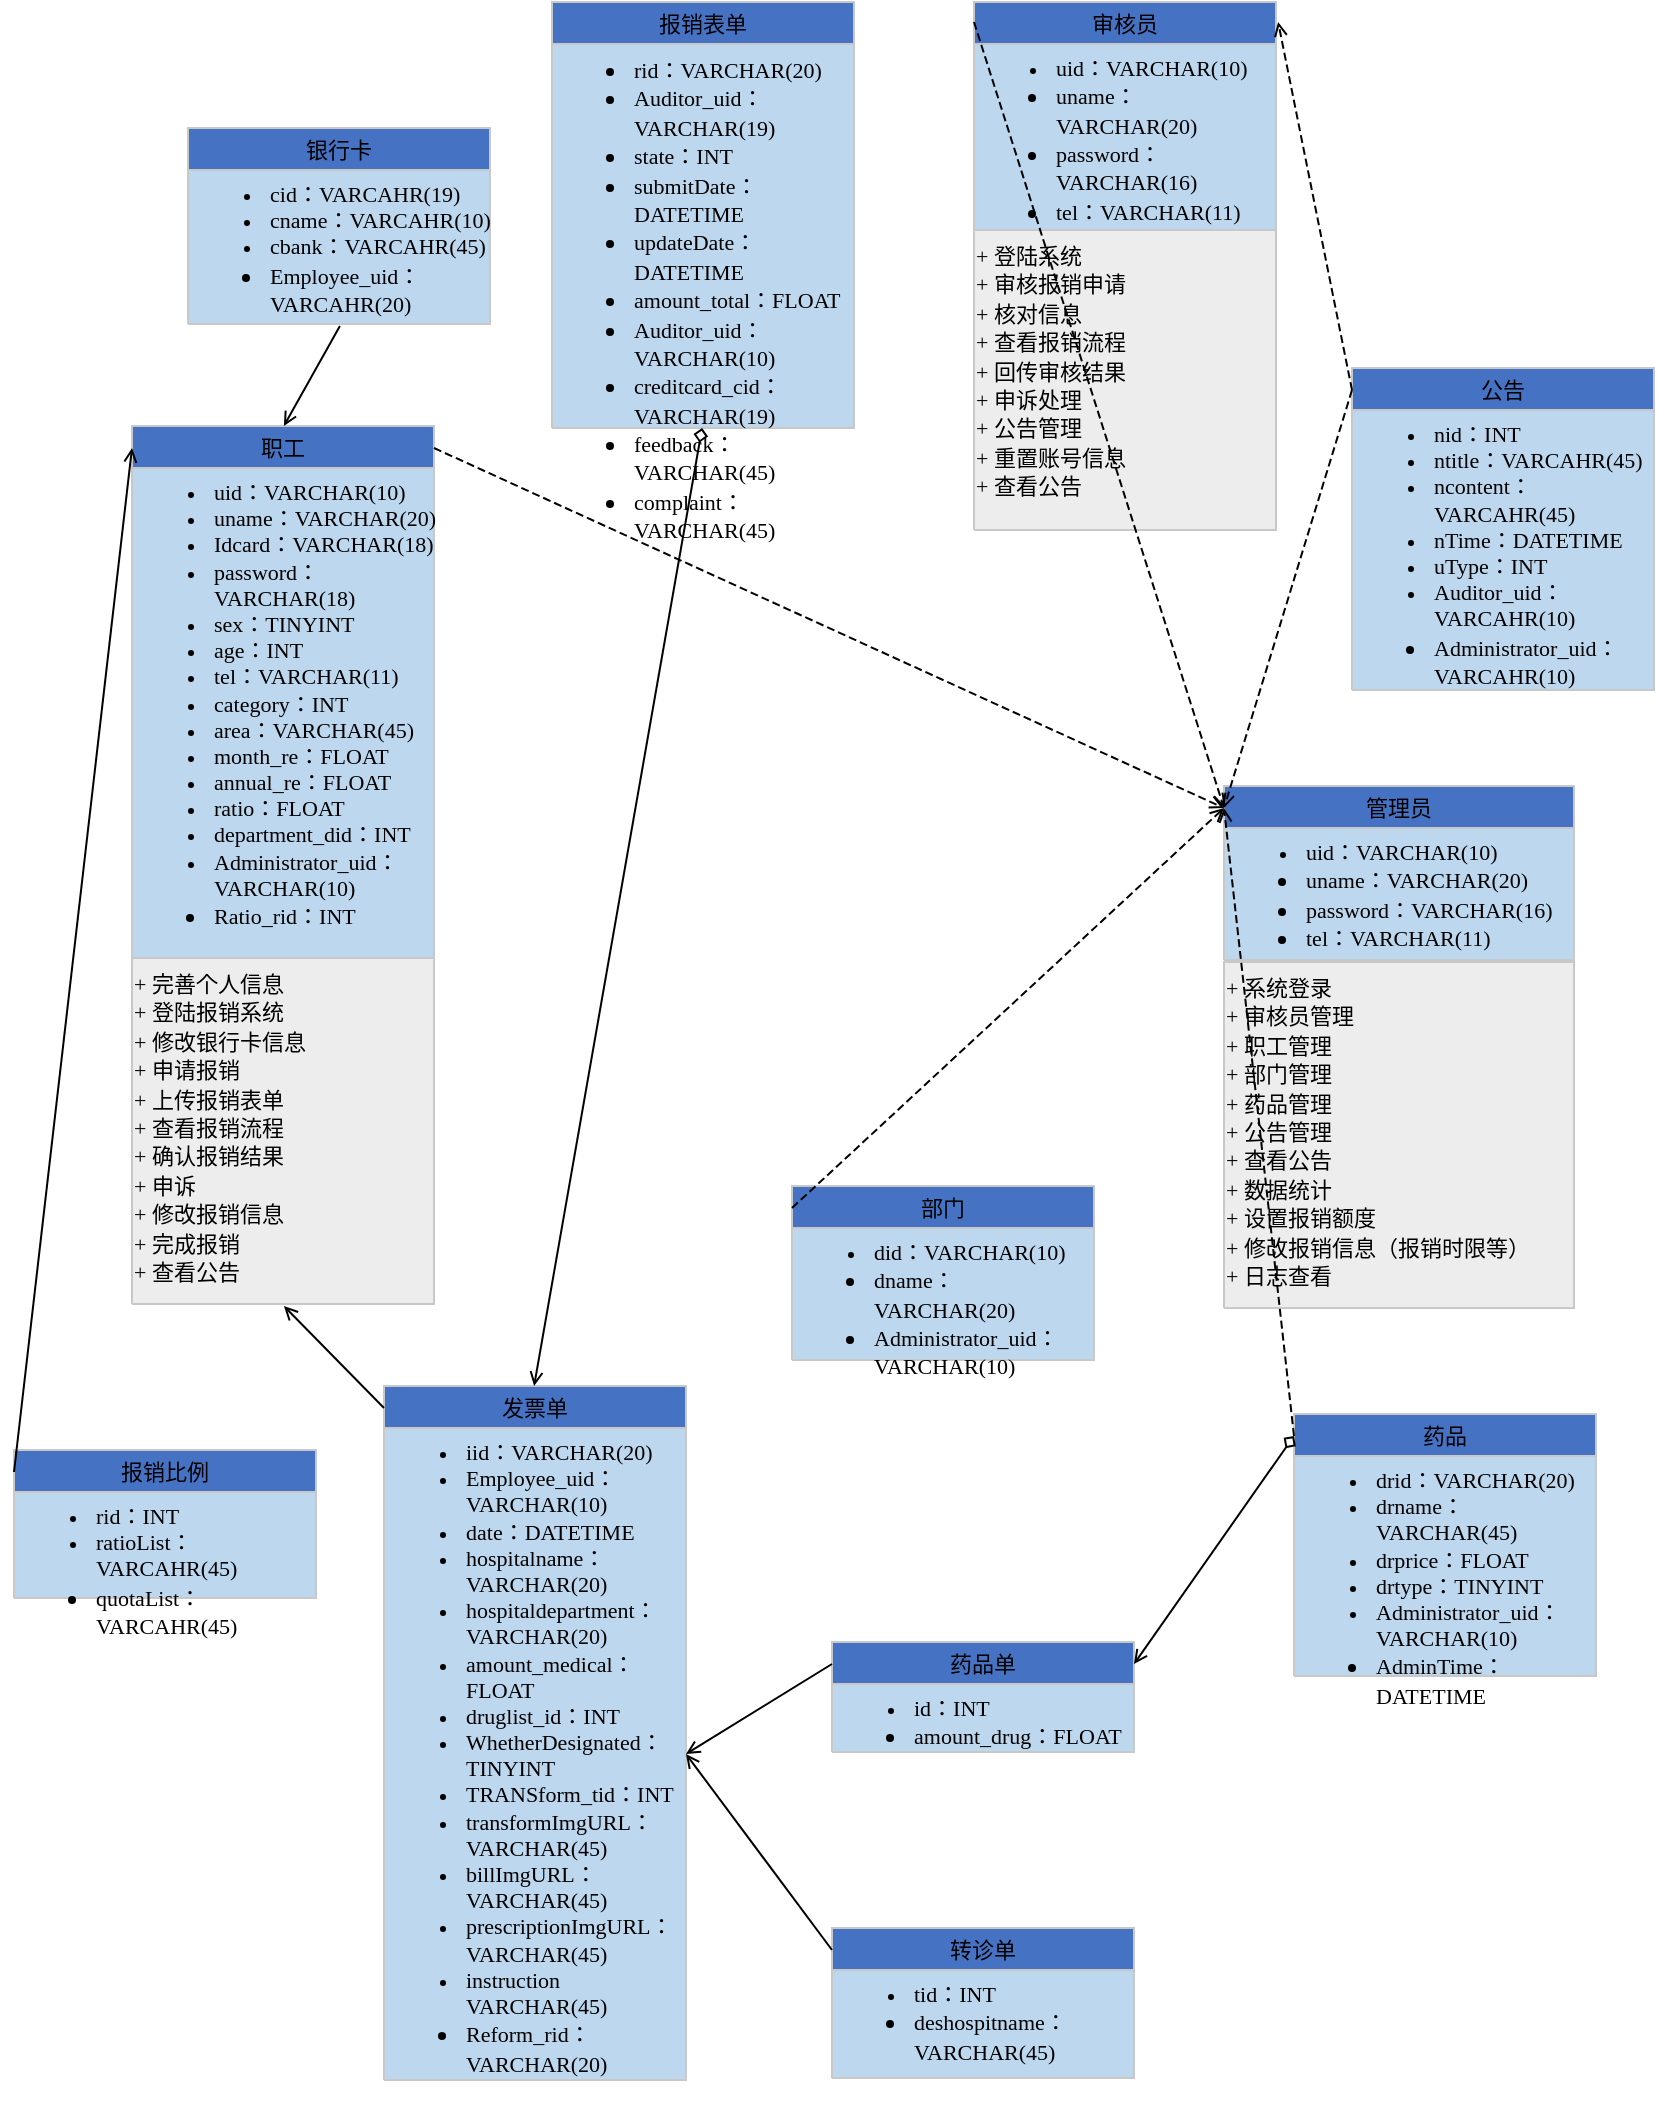 <mxfile version="13.9.9" type="device"><diagram name="页-1" id="页-1"><mxGraphModel dx="1024" dy="592" grid="1" gridSize="10" guides="1" tooltips="1" connect="1" arrows="1" fold="1" page="1" pageScale="1" pageWidth="1169" pageHeight="827" math="0" shadow="0"><root><mxCell id="0"/><mxCell id="1" value="连接线" parent="0"/><mxCell id="2" style="vsdxID=53;fillColor=none;gradientColor=none;strokeColor=none;labelBackgroundColor=none;rounded=0;html=1;whiteSpace=wrap;" parent="1" vertex="1"><mxGeometry x="739" y="774" width="151" height="132" as="geometry"/></mxCell><mxCell id="3" value="&lt;font style=&quot;font-size: 11px; font-family: SimSun; direction: ltr; letter-spacing: 0px; line-height: 120%; opacity: 1;&quot;&gt;药品&lt;br&gt;&lt;/font&gt;" style="verticalAlign=middle;align=center;vsdxID=51;fillColor=#4672c4;gradientColor=none;shape=stencil(nZBLDoAgDERP0z3SIyjew0SURgSD+Lu9kMZoXLhwN9O+tukAlrNpJg1SzDH4QW/URgNYgZTkjA4UkwJUgGXng+6DX1zLfmoymdXo17xh5zmRJ6Q42BWCfc2oJfdAr+Yv+AP9Cb7OJ3H/2JG1HNGz/84klThPVCc=);strokeColor=#c8c8c8;spacingTop=-1;spacingBottom=-1;spacingLeft=-1;spacingRight=-1;labelBackgroundColor=none;rounded=0;html=1;whiteSpace=wrap;" parent="2" vertex="1"><mxGeometry width="151" height="21" as="geometry"/></mxCell><mxCell id="4" value="&lt;p style=&quot;align:left;margin-left:25;margin-right:0;margin-top:0px;margin-bottom:0px;text-indent:-25.4;valign:top;direction:ltr;&quot;&gt;&lt;/p&gt;&lt;ul style=&quot;margin: 0;list-style-type: disc&quot;&gt;&lt;font style=&quot;font-size: 11px; font-family: SimSun; direction: ltr; letter-spacing: 0px; line-height: 120%; opacity: 1;&quot;&gt;&lt;li&gt;drid：VARCHAR(20)&lt;/li&gt;&lt;li&gt;drname：VARCHAR(45)&lt;/li&gt;&lt;li&gt;drprice：FLOAT&lt;/li&gt;&lt;li&gt;drtype：TINYINT&lt;/li&gt;&lt;li&gt;Administrator_uid：VARCHAR(10)&lt;/li&gt;&lt;/font&gt;&lt;li&gt;&lt;font style=&quot;font-size: 11px; font-family: SimSun; direction: ltr; letter-spacing: 0px; line-height: 120%; opacity: 1;&quot;&gt;AdminTime：DATETIME&lt;/font&gt;&lt;/li&gt;&lt;/ul&gt;&lt;p&gt;&lt;/p&gt;" style="verticalAlign=top;align=left;vsdxID=52;fillColor=#bdd7ee;gradientColor=none;shape=stencil(nZBLDoAgDERP0z3SIyjew0SURgSD+Lu9kMZoXLhwN9O+tukAlrNpJg1SzDH4QW/URgNYgZTkjA4UkwJUgGXng+6DX1zLfmoymdXo17xh5zmRJ6Q42BWCfc2oJfdAr+Yv+AP9Cb7OJ3H/2JG1HNGz/84klThPVCc=);strokeColor=#c8c8c8;spacingTop=-1;spacingBottom=-1;spacingLeft=-1;spacingRight=-1;labelBackgroundColor=none;rounded=0;html=1;whiteSpace=wrap;" parent="2" vertex="1"><mxGeometry y="21" width="151" height="110" as="geometry"/></mxCell><mxCell id="5" style="vsdxID=58;fillColor=none;gradientColor=none;strokeColor=none;labelBackgroundColor=none;rounded=0;html=1;whiteSpace=wrap;" parent="1" vertex="1"><mxGeometry x="508" y="1031" width="151" height="76" as="geometry"/></mxCell><mxCell id="6" value="&lt;font style=&quot;font-size: 11px; font-family: SimSun; direction: ltr; letter-spacing: 0px; line-height: 120%; opacity: 1;&quot;&gt;转诊单&lt;br&gt;&lt;/font&gt;" style="verticalAlign=middle;align=center;vsdxID=56;fillColor=#4672c4;gradientColor=none;shape=stencil(nZBLDoAgDERP0z3SIyjew0SURgSD+Lu9kMZoXLhwN9O+tukAlrNpJg1SzDH4QW/URgNYgZTkjA4UkwJUgGXng+6DX1zLfmoymdXo17xh5zmRJ6Q42BWCfc2oJfdAr+Yv+AP9Cb7OJ3H/2JG1HNGz/84klThPVCc=);strokeColor=#c8c8c8;spacingTop=-1;spacingBottom=-1;spacingLeft=-1;spacingRight=-1;labelBackgroundColor=none;rounded=0;html=1;whiteSpace=wrap;" parent="5" vertex="1"><mxGeometry width="151" height="21" as="geometry"/></mxCell><mxCell id="7" value="&lt;p style=&quot;align:left;margin-left:25;margin-right:0;margin-top:0px;margin-bottom:0px;text-indent:-25.4;valign:top;direction:ltr;&quot;&gt;&lt;/p&gt;&lt;ul style=&quot;margin: 0;list-style-type: disc&quot;&gt;&lt;font style=&quot;font-size: 11px; font-family: SimSun; direction: ltr; letter-spacing: 0px; line-height: 120%; opacity: 1;&quot;&gt;&lt;li&gt;tid：INT&lt;/li&gt;&lt;/font&gt;&lt;li&gt;&lt;font style=&quot;font-size: 11px; font-family: SimSun; direction: ltr; letter-spacing: 0px; line-height: 120%; opacity: 1;&quot;&gt;deshospitname：VARCHAR(45)&lt;/font&gt;&lt;/li&gt;&lt;/ul&gt;&lt;p&gt;&lt;/p&gt;" style="verticalAlign=top;align=left;vsdxID=57;fillColor=#bdd7ee;gradientColor=none;shape=stencil(nZBLDoAgDERP0z3SIyjew0SURgSD+Lu9kMZoXLhwN9O+tukAlrNpJg1SzDH4QW/URgNYgZTkjA4UkwJUgGXng+6DX1zLfmoymdXo17xh5zmRJ6Q42BWCfc2oJfdAr+Yv+AP9Cb7OJ3H/2JG1HNGz/84klThPVCc=);strokeColor=#c8c8c8;spacingTop=-1;spacingBottom=-1;spacingLeft=-1;spacingRight=-1;labelBackgroundColor=none;rounded=0;html=1;whiteSpace=wrap;" parent="5" vertex="1"><mxGeometry y="21" width="151" height="54" as="geometry"/></mxCell><mxCell id="8" style="vsdxID=59;fillColor=none;gradientColor=none;strokeColor=none;labelBackgroundColor=none;rounded=0;html=1;whiteSpace=wrap;" parent="1" vertex="1"><mxGeometry x="508" y="888" width="151" height="56" as="geometry"/></mxCell><mxCell id="9" value="&lt;font style=&quot;font-size: 11px; font-family: SimSun; direction: ltr; letter-spacing: 0px; line-height: 120%; opacity: 1;&quot;&gt;药品单&lt;br&gt;&lt;/font&gt;" style="verticalAlign=middle;align=center;vsdxID=48;fillColor=#4672c4;gradientColor=none;shape=stencil(nZBLDoAgDERP0z3SIyjew0SURgSD+Lu9kMZoXLhwN9O+tukAlrNpJg1SzDH4QW/URgNYgZTkjA4UkwJUgGXng+6DX1zLfmoymdXo17xh5zmRJ6Q42BWCfc2oJfdAr+Yv+AP9Cb7OJ3H/2JG1HNGz/84klThPVCc=);strokeColor=#c8c8c8;spacingTop=-1;spacingBottom=-1;spacingLeft=-1;spacingRight=-1;labelBackgroundColor=none;rounded=0;html=1;whiteSpace=wrap;" parent="8" vertex="1"><mxGeometry width="151" height="21" as="geometry"/></mxCell><mxCell id="10" value="&lt;p style=&quot;align:left;margin-left:25;margin-right:0;margin-top:0px;margin-bottom:0px;text-indent:-25.4;valign:top;direction:ltr;&quot;&gt;&lt;/p&gt;&lt;ul style=&quot;margin: 0;list-style-type: disc&quot;&gt;&lt;font style=&quot;font-size: 11px; font-family: SimSun; direction: ltr; letter-spacing: 0px; line-height: 120%; opacity: 1;&quot;&gt;&lt;li&gt;id：INT&lt;/li&gt;&lt;/font&gt;&lt;li&gt;&lt;font style=&quot;font-size: 11px; font-family: SimSun; direction: ltr; letter-spacing: 0px; line-height: 120%; opacity: 1;&quot;&gt;amount_drug：FLOAT&lt;/font&gt;&lt;/li&gt;&lt;/ul&gt;&lt;p&gt;&lt;/p&gt;" style="verticalAlign=top;align=left;vsdxID=49;fillColor=#bdd7ee;gradientColor=none;shape=stencil(nZBLDoAgDERP0z3SIyjew0SURgSD+Lu9kMZoXLhwN9O+tukAlrNpJg1SzDH4QW/URgNYgZTkjA4UkwJUgGXng+6DX1zLfmoymdXo17xh5zmRJ6Q42BWCfc2oJfdAr+Yv+AP9Cb7OJ3H/2JG1HNGz/84klThPVCc=);strokeColor=#c8c8c8;spacingTop=-1;spacingBottom=-1;spacingLeft=-1;spacingRight=-1;labelBackgroundColor=none;rounded=0;html=1;whiteSpace=wrap;" parent="8" vertex="1"><mxGeometry y="21" width="151" height="34" as="geometry"/></mxCell><mxCell id="11" style="vsdxID=71;fillColor=none;gradientColor=none;strokeColor=none;labelBackgroundColor=none;rounded=0;html=1;whiteSpace=wrap;" parent="1" vertex="1"><mxGeometry x="768" y="251" width="151" height="162" as="geometry"/></mxCell><mxCell id="12" value="&lt;font style=&quot;font-size: 11px; font-family: SimSun; direction: ltr; letter-spacing: 0px; line-height: 120%; opacity: 1;&quot;&gt;公告&lt;br&gt;&lt;/font&gt;" style="verticalAlign=middle;align=center;vsdxID=69;fillColor=#4672c4;gradientColor=none;shape=stencil(nZBLDoAgDERP0z3SIyjew0SURgSD+Lu9kMZoXLhwN9O+tukAlrNpJg1SzDH4QW/URgNYgZTkjA4UkwJUgGXng+6DX1zLfmoymdXo17xh5zmRJ6Q42BWCfc2oJfdAr+Yv+AP9Cb7OJ3H/2JG1HNGz/84klThPVCc=);strokeColor=#c8c8c8;spacingTop=-1;spacingBottom=-1;spacingLeft=-1;spacingRight=-1;labelBackgroundColor=none;rounded=0;html=1;whiteSpace=wrap;" parent="11" vertex="1"><mxGeometry width="151" height="21" as="geometry"/></mxCell><mxCell id="13" value="&lt;p style=&quot;align:left;margin-left:25;margin-right:0;margin-top:0px;margin-bottom:0px;text-indent:-25.4;valign:top;direction:ltr;&quot;&gt;&lt;/p&gt;&lt;ul style=&quot;margin: 0;list-style-type: disc&quot;&gt;&lt;font style=&quot;font-size: 11px; font-family: SimSun; direction: ltr; letter-spacing: 0px; line-height: 120%; opacity: 1;&quot;&gt;&lt;li&gt;nid：INT&lt;/li&gt;&lt;li&gt;ntitle：VARCAHR(45)&lt;/li&gt;&lt;li&gt;ncontent：VARCAHR(45)&lt;/li&gt;&lt;li&gt;nTime：DATETIME&lt;/li&gt;&lt;li&gt;uType：INT&lt;/li&gt;&lt;li&gt;Auditor_uid：VARCAHR(10)&lt;/li&gt;&lt;/font&gt;&lt;li&gt;&lt;font style=&quot;font-size: 11px; font-family: SimSun; direction: ltr; letter-spacing: 0px; line-height: 120%; opacity: 1;&quot;&gt;Administrator_uid：VARCAHR(10)&lt;/font&gt;&lt;/li&gt;&lt;/ul&gt;&lt;p&gt;&lt;/p&gt;" style="verticalAlign=top;align=left;vsdxID=70;fillColor=#bdd7ee;gradientColor=none;shape=stencil(nZBLDoAgDERP0z3SIyjew0SURgSD+Lu9kMZoXLhwN9O+tukAlrNpJg1SzDH4QW/URgNYgZTkjA4UkwJUgGXng+6DX1zLfmoymdXo17xh5zmRJ6Q42BWCfc2oJfdAr+Yv+AP9Cb7OJ3H/2JG1HNGz/84klThPVCc=);strokeColor=#c8c8c8;spacingTop=-1;spacingBottom=-1;spacingLeft=-1;spacingRight=-1;labelBackgroundColor=none;rounded=0;html=1;whiteSpace=wrap;" parent="11" vertex="1"><mxGeometry y="21" width="151" height="140" as="geometry"/></mxCell><mxCell id="14" style="vsdxID=78;fillColor=none;gradientColor=none;strokeColor=none;labelBackgroundColor=none;rounded=0;html=1;whiteSpace=wrap;" parent="1" vertex="1"><mxGeometry x="186" y="131" width="151" height="98" as="geometry"/></mxCell><mxCell id="15" value="&lt;font style=&quot;font-size: 11px; font-family: SimSun; direction: ltr; letter-spacing: 0px; line-height: 120%; opacity: 1;&quot;&gt;银行卡&lt;br&gt;&lt;/font&gt;" style="verticalAlign=middle;align=center;vsdxID=76;fillColor=#4672c4;gradientColor=none;shape=stencil(nZBLDoAgDERP0z3SIyjew0SURgSD+Lu9kMZoXLhwN9O+tukAlrNpJg1SzDH4QW/URgNYgZTkjA4UkwJUgGXng+6DX1zLfmoymdXo17xh5zmRJ6Q42BWCfc2oJfdAr+Yv+AP9Cb7OJ3H/2JG1HNGz/84klThPVCc=);strokeColor=#c8c8c8;spacingTop=-1;spacingBottom=-1;spacingLeft=-1;spacingRight=-1;labelBackgroundColor=none;rounded=0;html=1;whiteSpace=wrap;" parent="14" vertex="1"><mxGeometry width="151" height="21" as="geometry"/></mxCell><mxCell id="16" value="&lt;p style=&quot;align:left;margin-left:25;margin-right:0;margin-top:0px;margin-bottom:0px;text-indent:-25.4;valign:top;direction:ltr;&quot;&gt;&lt;/p&gt;&lt;ul style=&quot;margin: 0;list-style-type: disc&quot;&gt;&lt;font style=&quot;font-size: 11px; font-family: SimSun; direction: ltr; letter-spacing: 0px; line-height: 120%; opacity: 1;&quot;&gt;&lt;li&gt;cid：VARCAHR(19)&lt;/li&gt;&lt;li&gt;cname：VARCAHR(10)&lt;/li&gt;&lt;li&gt;cbank：VARCAHR(45)&lt;/li&gt;&lt;/font&gt;&lt;li&gt;&lt;font style=&quot;font-size: 11px; font-family: SimSun; direction: ltr; letter-spacing: 0px; line-height: 120%; opacity: 1;&quot;&gt;Employee_uid：VARCAHR(20)&lt;/font&gt;&lt;/li&gt;&lt;/ul&gt;&lt;p&gt;&lt;/p&gt;" style="verticalAlign=top;align=left;vsdxID=77;fillColor=#bdd7ee;gradientColor=none;shape=stencil(nZBLDoAgDERP0z3SIyjew0SURgSD+Lu9kMZoXLhwN9O+tukAlrNpJg1SzDH4QW/URgNYgZTkjA4UkwJUgGXng+6DX1zLfmoymdXo17xh5zmRJ6Q42BWCfc2oJfdAr+Yv+AP9Cb7OJ3H/2JG1HNGz/84klThPVCc=);strokeColor=#c8c8c8;spacingTop=-1;spacingBottom=-1;spacingLeft=-1;spacingRight=-1;labelBackgroundColor=none;rounded=0;html=1;whiteSpace=wrap;" parent="14" vertex="1"><mxGeometry y="21" width="151" height="77" as="geometry"/></mxCell><mxCell id="17" style="vsdxID=82;fillColor=none;gradientColor=none;strokeColor=none;labelBackgroundColor=none;rounded=0;html=1;whiteSpace=wrap;" parent="1" vertex="1"><mxGeometry x="99" y="792" width="151" height="75" as="geometry"/></mxCell><mxCell id="18" value="&lt;font style=&quot;font-size: 11px; font-family: SimSun; direction: ltr; letter-spacing: 0px; line-height: 120%; opacity: 1;&quot;&gt;报销比例&lt;br&gt;&lt;/font&gt;" style="verticalAlign=middle;align=center;vsdxID=80;fillColor=#4672c4;gradientColor=none;shape=stencil(nZBLDoAgDERP0z3SIyjew0SURgSD+Lu9kMZoXLhwN9O+tukAlrNpJg1SzDH4QW/URgNYgZTkjA4UkwJUgGXng+6DX1zLfmoymdXo17xh5zmRJ6Q42BWCfc2oJfdAr+Yv+AP9Cb7OJ3H/2JG1HNGz/84klThPVCc=);strokeColor=#c8c8c8;spacingTop=-1;spacingBottom=-1;spacingLeft=-1;spacingRight=-1;labelBackgroundColor=none;rounded=0;html=1;whiteSpace=wrap;" parent="17" vertex="1"><mxGeometry width="151" height="21" as="geometry"/></mxCell><mxCell id="19" value="&lt;p style=&quot;align:left;margin-left:25;margin-right:0;margin-top:0px;margin-bottom:0px;text-indent:-25.4;valign:top;direction:ltr;&quot;&gt;&lt;/p&gt;&lt;ul style=&quot;margin: 0;list-style-type: disc&quot;&gt;&lt;font style=&quot;font-size: 11px; font-family: SimSun; direction: ltr; letter-spacing: 0px; line-height: 120%; opacity: 1;&quot;&gt;&lt;li&gt;rid：INT&lt;/li&gt;&lt;li&gt;ratioList：VARCAHR(45)&lt;/li&gt;&lt;/font&gt;&lt;li&gt;&lt;font style=&quot;font-size: 11px; font-family: SimSun; direction: ltr; letter-spacing: 0px; line-height: 120%; opacity: 1;&quot;&gt;quotaList：VARCAHR(45)&lt;/font&gt;&lt;/li&gt;&lt;/ul&gt;&lt;p&gt;&lt;/p&gt;" style="verticalAlign=top;align=left;vsdxID=81;fillColor=#bdd7ee;gradientColor=none;shape=stencil(nZBLDoAgDERP0z3SIyjew0SURgSD+Lu9kMZoXLhwN9O+tukAlrNpJg1SzDH4QW/URgNYgZTkjA4UkwJUgGXng+6DX1zLfmoymdXo17xh5zmRJ6Q42BWCfc2oJfdAr+Yv+AP9Cb7OJ3H/2JG1HNGz/84klThPVCc=);strokeColor=#c8c8c8;spacingTop=-1;spacingBottom=-1;spacingLeft=-1;spacingRight=-1;labelBackgroundColor=none;rounded=0;html=1;whiteSpace=wrap;" parent="17" vertex="1"><mxGeometry y="21" width="151" height="53" as="geometry"/></mxCell><mxCell id="20" style="vsdxID=99;fillColor=none;gradientColor=none;strokeColor=none;labelBackgroundColor=none;rounded=0;html=1;whiteSpace=wrap;" parent="1" vertex="1"><mxGeometry x="284" y="760" width="151" height="347" as="geometry"/></mxCell><mxCell id="21" value="&lt;font style=&quot;font-size: 11px; font-family: SimSun; direction: ltr; letter-spacing: 0px; line-height: 120%; opacity: 1;&quot;&gt;发票单&lt;br&gt;&lt;/font&gt;" style="verticalAlign=middle;align=center;vsdxID=41;fillColor=#4672c4;gradientColor=none;shape=stencil(nZBLDoAgDERP0z3SIyjew0SURgSD+Lu9kMZoXLhwN9O+tukAlrNpJg1SzDH4QW/URgNYgZTkjA4UkwJUgGXng+6DX1zLfmoymdXo17xh5zmRJ6Q42BWCfc2oJfdAr+Yv+AP9Cb7OJ3H/2JG1HNGz/84klThPVCc=);strokeColor=#c8c8c8;spacingTop=-1;spacingBottom=-1;spacingLeft=-1;spacingRight=-1;labelBackgroundColor=none;rounded=0;html=1;whiteSpace=wrap;" parent="20" vertex="1"><mxGeometry width="151" height="21" as="geometry"/></mxCell><mxCell id="22" value="&lt;p style=&quot;align:left;margin-left:25;margin-right:0;margin-top:0px;margin-bottom:0px;text-indent:-25.4;valign:top;direction:ltr;&quot;&gt;&lt;/p&gt;&lt;ul style=&quot;margin: 0;list-style-type: disc&quot;&gt;&lt;font style=&quot;font-size: 11px; font-family: SimSun; direction: ltr; letter-spacing: 0px; line-height: 120%; opacity: 1;&quot;&gt;&lt;li&gt;iid：VARCHAR(20)&lt;/li&gt;&lt;li&gt;Employee_uid：VARCHAR(10)&lt;/li&gt;&lt;li&gt;date：DATETIME&lt;/li&gt;&lt;li&gt;hospitalname：VARCHAR(20)&lt;/li&gt;&lt;li&gt;hospitaldepartment：VARCHAR(20)&lt;/li&gt;&lt;li&gt;amount_medical：FLOAT&lt;/li&gt;&lt;li&gt;druglist_id：INT&lt;/li&gt;&lt;li&gt;WhetherDesignated：TINYINT&lt;/li&gt;&lt;li&gt;TRANSform_tid：INT&lt;/li&gt;&lt;li&gt;transformImgURL：VARCHAR(45)&lt;/li&gt;&lt;li&gt;billImgURL：VARCHAR(45)&lt;/li&gt;&lt;li&gt;prescriptionImgURL：VARCHAR(45)&lt;/li&gt;&lt;li&gt;instruction VARCHAR(45)&lt;/li&gt;&lt;/font&gt;&lt;li&gt;&lt;font style=&quot;font-size: 11px; font-family: SimSun; direction: ltr; letter-spacing: 0px; line-height: 120%; opacity: 1;&quot;&gt;Reform_rid：VARCHAR(20)&lt;/font&gt;&lt;/li&gt;&lt;/ul&gt;&lt;p&gt;&lt;/p&gt;" style="verticalAlign=top;align=left;vsdxID=42;fillColor=#bdd7ee;gradientColor=none;shape=stencil(nZBLDoAgDERP0z3SIyjew0SURgSD+Lu9kMZoXLhwN9O+tukAlrNpJg1SzDH4QW/URgNYgZTkjA4UkwJUgGXng+6DX1zLfmoymdXo17xh5zmRJ6Q42BWCfc2oJfdAr+Yv+AP9Cb7OJ3H/2JG1HNGz/84klThPVCc=);strokeColor=#c8c8c8;spacingTop=-1;spacingBottom=-1;spacingLeft=-1;spacingRight=-1;labelBackgroundColor=none;rounded=0;html=1;whiteSpace=wrap;" parent="20" vertex="1"><mxGeometry y="21" width="151" height="326" as="geometry"/></mxCell><mxCell id="23" style="vsdxID=102;fillColor=none;gradientColor=none;strokeColor=none;labelBackgroundColor=none;rounded=0;html=1;whiteSpace=wrap;" parent="1" vertex="1"><mxGeometry x="488" y="660" width="151" height="88" as="geometry"/></mxCell><mxCell id="24" value="&lt;font style=&quot;font-size: 11px; font-family: SimSun; direction: ltr; letter-spacing: 0px; line-height: 120%; opacity: 1;&quot;&gt;部门&lt;br&gt;&lt;/font&gt;" style="verticalAlign=middle;align=center;vsdxID=32;fillColor=#4672c4;gradientColor=none;shape=stencil(nZBLDoAgDERP0z3SIyjew0SURgSD+Lu9kMZoXLhwN9O+tukAlrNpJg1SzDH4QW/URgNYgZTkjA4UkwJUgGXng+6DX1zLfmoymdXo17xh5zmRJ6Q42BWCfc2oJfdAr+Yv+AP9Cb7OJ3H/2JG1HNGz/84klThPVCc=);strokeColor=#c8c8c8;spacingTop=-1;spacingBottom=-1;spacingLeft=-1;spacingRight=-1;labelBackgroundColor=none;rounded=0;html=1;whiteSpace=wrap;" parent="23" vertex="1"><mxGeometry width="151" height="21" as="geometry"/></mxCell><mxCell id="25" value="&lt;p style=&quot;align:left;margin-left:25;margin-right:0;margin-top:0px;margin-bottom:0px;text-indent:-25.4;valign:top;direction:ltr;&quot;&gt;&lt;/p&gt;&lt;ul style=&quot;margin: 0;list-style-type: disc&quot;&gt;&lt;font style=&quot;font-size: 11px; font-family: SimSun; direction: ltr; letter-spacing: 0px; line-height: 120%; opacity: 1;&quot;&gt;&lt;li&gt;did：VARCHAR(10)&lt;/li&gt;&lt;/font&gt;&lt;li&gt;&lt;font style=&quot;font-size: 11px; font-family: SimSun; direction: ltr; letter-spacing: 0px; line-height: 120%; opacity: 1;&quot;&gt;dname：VARCHAR(2&lt;/font&gt;&lt;font style=&quot;font-size: 11px; font-family: Themed; direction: ltr; letter-spacing: 0px; line-height: 120%; opacity: 1;&quot;&gt;0&lt;/font&gt;&lt;font style=&quot;font-size: 11px; font-family: Themed; direction: ltr; letter-spacing: 0px; line-height: 120%; opacity: 1;&quot;&gt;)&lt;/font&gt;&lt;/li&gt;&lt;li&gt;&lt;font style=&quot;font-size: 11px; font-family: Themed; direction: ltr; letter-spacing: 0px; line-height: 120%; opacity: 1;&quot;&gt;Administrator_uid：VARCHAR(10)&lt;/font&gt;&lt;/li&gt;&lt;/ul&gt;&lt;p&gt;&lt;/p&gt;" style="verticalAlign=top;align=left;vsdxID=33;fillColor=#bdd7ee;gradientColor=none;shape=stencil(nZBLDoAgDERP0z3SIyjew0SURgSD+Lu9kMZoXLhwN9O+tukAlrNpJg1SzDH4QW/URgNYgZTkjA4UkwJUgGXng+6DX1zLfmoymdXo17xh5zmRJ6Q42BWCfc2oJfdAr+Yv+AP9Cb7OJ3H/2JG1HNGz/84klThPVCc=);strokeColor=#c8c8c8;spacingTop=-1;spacingBottom=-1;spacingLeft=-1;spacingRight=-1;labelBackgroundColor=none;rounded=0;html=1;whiteSpace=wrap;" parent="23" vertex="1"><mxGeometry y="21" width="151" height="66" as="geometry"/></mxCell><mxCell id="26" style="vsdxID=103;fillColor=none;gradientColor=none;strokeColor=none;labelBackgroundColor=none;rounded=0;html=1;whiteSpace=wrap;" parent="1" vertex="1"><mxGeometry x="368" y="68" width="151" height="213" as="geometry"/></mxCell><mxCell id="27" value="&lt;font style=&quot;font-size: 11px; font-family: SimSun; direction: ltr; letter-spacing: 0px; line-height: 120%; opacity: 1;&quot;&gt;报销表单&lt;br&gt;&lt;/font&gt;" style="verticalAlign=middle;align=center;vsdxID=16;fillColor=#4672c4;gradientColor=none;shape=stencil(nZBLDoAgDERP0z3SIyjew0SURgSD+Lu9kMZoXLhwN9O+tukAlrNpJg1SzDH4QW/URgNYgZTkjA4UkwJUgGXng+6DX1zLfmoymdXo17xh5zmRJ6Q42BWCfc2oJfdAr+Yv+AP9Cb7OJ3H/2JG1HNGz/84klThPVCc=);strokeColor=#c8c8c8;spacingTop=-1;spacingBottom=-1;spacingLeft=-1;spacingRight=-1;labelBackgroundColor=none;rounded=0;html=1;whiteSpace=wrap;" parent="26" vertex="1"><mxGeometry width="151" height="21" as="geometry"/></mxCell><mxCell id="28" value="&lt;p style=&quot;align:left;margin-left:25;margin-right:0;margin-top:0px;margin-bottom:0px;text-indent:-25.4;valign:top;direction:ltr;&quot;&gt;&lt;/p&gt;&lt;ul style=&quot;margin: 0;list-style-type: disc&quot;&gt;&lt;font style=&quot;font-size: 11px; font-family: SimSun; direction: ltr; letter-spacing: 0px; line-height: 120%; opacity: 1;&quot;&gt;&lt;/font&gt;&lt;li&gt;&lt;font style=&quot;font-size: 11px; font-family: SimSun; direction: ltr; letter-spacing: 0px; line-height: 120%; opacity: 1;&quot;&gt;rid：VARCHAR(&lt;/font&gt;&lt;font style=&quot;font-size: 11px; font-family: Themed; direction: ltr; letter-spacing: 0px; line-height: 120%; opacity: 1;&quot;&gt;20&lt;/font&gt;&lt;font style=&quot;font-size: 11px; font-family: Themed; direction: ltr; letter-spacing: 0px; line-height: 120%; opacity: 1;&quot;&gt;)&lt;/font&gt;&lt;/li&gt;&lt;li&gt;&lt;font style=&quot;font-size: 11px; font-family: Themed; direction: ltr; letter-spacing: 0px; line-height: 120%; opacity: 1;&quot;&gt;Auditor&lt;/font&gt;&lt;font style=&quot;font-size: 11px; font-family: Themed; direction: ltr; letter-spacing: 0px; line-height: 120%; opacity: 1;&quot;&gt;_uid&lt;/font&gt;&lt;font style=&quot;font-size: 11px; font-family: Themed; direction: ltr; letter-spacing: 0px; line-height: 120%; opacity: 1;&quot;&gt;：VARCHAR(&lt;/font&gt;&lt;font style=&quot;font-size: 11px; font-family: Themed; direction: ltr; letter-spacing: 0px; line-height: 120%; opacity: 1;&quot;&gt;1&lt;/font&gt;&lt;font style=&quot;font-size: 11px; font-family: Themed; direction: ltr; letter-spacing: 0px; line-height: 120%; opacity: 1;&quot;&gt;9)&lt;/font&gt;&lt;font style=&quot;font-size: 11px; font-family: Themed; direction: ltr; letter-spacing: 0px; line-height: 120%; opacity: 1;&quot;&gt;&lt;/font&gt;&lt;/li&gt;&lt;li&gt;&lt;font style=&quot;font-size: 11px; font-family: Themed; direction: ltr; letter-spacing: 0px; line-height: 120%; opacity: 1;&quot;&gt;state&lt;/font&gt;&lt;font style=&quot;font-size: 11px; font-family: Themed; direction: ltr; letter-spacing: 0px; line-height: 120%; opacity: 1;&quot;&gt;：&lt;/font&gt;&lt;font style=&quot;font-size: 11px; font-family: Themed; direction: ltr; letter-spacing: 0px; line-height: 120%; opacity: 1;&quot;&gt;INT&lt;/font&gt;&lt;/li&gt;&lt;li&gt;&lt;font style=&quot;font-size: 11px; font-family: Themed; direction: ltr; letter-spacing: 0px; line-height: 120%; opacity: 1;&quot;&gt;submitDate&lt;/font&gt;&lt;font style=&quot;font-size: 11px; font-family: Themed; direction: ltr; letter-spacing: 0px; line-height: 120%; opacity: 1;&quot;&gt;：&lt;/font&gt;&lt;font style=&quot;font-size: 11px; font-family: Themed; direction: ltr; letter-spacing: 0px; line-height: 120%; opacity: 1;&quot;&gt;DATETIME&lt;/font&gt;&lt;font style=&quot;font-size: 11px; font-family: Themed; direction: ltr; letter-spacing: 0px; line-height: 120%; opacity: 1;&quot;&gt;&lt;/font&gt;&lt;font style=&quot;font-size: 11px; font-family: Themed; direction: ltr; letter-spacing: 0px; line-height: 120%; opacity: 1;&quot;&gt;&lt;/font&gt;&lt;/li&gt;&lt;li&gt;&lt;font style=&quot;font-size: 11px; font-family: Themed; direction: ltr; letter-spacing: 0px; line-height: 120%; opacity: 1;&quot;&gt;updateDate：DATETIME&lt;/font&gt;&lt;font style=&quot;font-size: 11px; font-family: Themed; direction: ltr; letter-spacing: 0px; line-height: 120%; opacity: 1;&quot;&gt;&lt;/font&gt;&lt;/li&gt;&lt;li&gt;&lt;font style=&quot;font-size: 11px; font-family: Themed; direction: ltr; letter-spacing: 0px; line-height: 120%; opacity: 1;&quot;&gt;amount_total&lt;/font&gt;&lt;font style=&quot;font-size: 11px; font-family: Themed; direction: ltr; letter-spacing: 0px; line-height: 120%; opacity: 1;&quot;&gt;：&lt;/font&gt;&lt;font style=&quot;font-size: 11px; font-family: Themed; direction: ltr; letter-spacing: 0px; line-height: 120%; opacity: 1;&quot;&gt;FLOAT&lt;/font&gt;&lt;/li&gt;&lt;li&gt;&lt;font style=&quot;font-size: 11px; font-family: Themed; direction: ltr; letter-spacing: 0px; line-height: 120%; opacity: 1;&quot;&gt;Auditor_uid&lt;/font&gt;&lt;font style=&quot;font-size: 11px; font-family: Themed; direction: ltr; letter-spacing: 0px; line-height: 120%; opacity: 1;&quot;&gt;：VARCHAR(&lt;/font&gt;&lt;font style=&quot;font-size: 11px; font-family: Themed; direction: ltr; letter-spacing: 0px; line-height: 120%; opacity: 1;&quot;&gt;10&lt;/font&gt;&lt;font style=&quot;font-size: 11px; font-family: Themed; direction: ltr; letter-spacing: 0px; line-height: 120%; opacity: 1;&quot;&gt;)&lt;/font&gt;&lt;/li&gt;&lt;li&gt;&lt;font style=&quot;font-size: 11px; font-family: Themed; direction: ltr; letter-spacing: 0px; line-height: 120%; opacity: 1;&quot;&gt;creditcard_cid：VARCHAR(19)&lt;/font&gt;&lt;/li&gt;&lt;li&gt;&lt;font style=&quot;font-size: 11px; font-family: Themed; direction: ltr; letter-spacing: 0px; line-height: 120%; opacity: 1;&quot;&gt;feedback：VARCHAR(45)&lt;/font&gt;&lt;/li&gt;&lt;li&gt;&lt;font style=&quot;font-size: 11px; font-family: Themed; direction: ltr; letter-spacing: 0px; line-height: 120%; opacity: 1;&quot;&gt;complaint：VARCHAR(45)&lt;/font&gt;&lt;/li&gt;&lt;/ul&gt;&lt;p&gt;&lt;/p&gt;" style="verticalAlign=top;align=left;vsdxID=17;fillColor=#bdd7ee;gradientColor=none;shape=stencil(nZBLDoAgDERP0z3SIyjew0SURgSD+Lu9kMZoXLhwN9O+tukAlrNpJg1SzDH4QW/URgNYgZTkjA4UkwJUgGXng+6DX1zLfmoymdXo17xh5zmRJ6Q42BWCfc2oJfdAr+Yv+AP9Cb7OJ3H/2JG1HNGz/84klThPVCc=);strokeColor=#c8c8c8;spacingTop=-1;spacingBottom=-1;spacingLeft=-1;spacingRight=-1;labelBackgroundColor=none;rounded=0;html=1;whiteSpace=wrap;" parent="26" vertex="1"><mxGeometry y="21" width="151" height="192" as="geometry"/></mxCell><mxCell id="29" style="vsdxID=107;fillColor=none;gradientColor=none;strokeColor=none;labelBackgroundColor=none;rounded=0;html=1;whiteSpace=wrap;" parent="1" vertex="1"><mxGeometry x="158" y="280" width="151" height="440" as="geometry"/></mxCell><mxCell id="30" value="&lt;font style=&quot;font-size: 11px; font-family: SimSun; direction: ltr; letter-spacing: 0px; line-height: 120%; opacity: 1;&quot;&gt;职工&lt;br&gt;&lt;/font&gt;" style="verticalAlign=middle;align=center;vsdxID=5;fillColor=#4672c4;gradientColor=none;shape=stencil(nZBLDoAgDERP0z3SIyjew0SURgSD+Lu9kMZoXLhwN9O+tukAlrNpJg1SzDH4QW/URgNYgZTkjA4UkwJUgGXng+6DX1zLfmoymdXo17xh5zmRJ6Q42BWCfc2oJfdAr+Yv+AP9Cb7OJ3H/2JG1HNGz/84klThPVCc=);strokeColor=#c8c8c8;spacingTop=-1;spacingBottom=-1;spacingLeft=-1;spacingRight=-1;labelBackgroundColor=none;rounded=0;html=1;whiteSpace=wrap;" parent="29" vertex="1"><mxGeometry width="151" height="21" as="geometry"/></mxCell><mxCell id="31" value="&lt;p style=&quot;align:left;margin-left:25;margin-right:0;margin-top:0px;margin-bottom:0px;text-indent:-25.4;valign:top;direction:ltr;&quot;&gt;&lt;/p&gt;&lt;ul style=&quot;margin: 0;list-style-type: disc&quot;&gt;&lt;font style=&quot;font-size: 11px; font-family: SimSun; direction: ltr; letter-spacing: 0px; line-height: 120%; opacity: 1;&quot;&gt;&lt;li&gt;uid：VARCHAR(10)&lt;/li&gt;&lt;li&gt;uname：VARCHAR(20)&lt;/li&gt;&lt;li&gt;Idcard：VARCHAR(18)&lt;/li&gt;&lt;li&gt;password：VARCHAR(18)&lt;/li&gt;&lt;li&gt;sex：TINYINT&lt;/li&gt;&lt;li&gt;age：INT&lt;/li&gt;&lt;li&gt;tel：VARCHAR(11)&lt;/li&gt;&lt;li&gt;category：INT&lt;/li&gt;&lt;li&gt;area：VARCHAR(45)&lt;/li&gt;&lt;li&gt;month_re：FLOAT&lt;/li&gt;&lt;li&gt;annual_re：FLOAT&lt;/li&gt;&lt;li&gt;ratio：FLOAT&lt;/li&gt;&lt;li&gt;department_did：INT&lt;/li&gt;&lt;li&gt;Administrator_uid：VARCHAR(10)&lt;/li&gt;&lt;/font&gt;&lt;li&gt;&lt;font style=&quot;font-size: 11px; font-family: SimSun; direction: ltr; letter-spacing: 0px; line-height: 120%; opacity: 1;&quot;&gt;Ratio_rid：INT&lt;/font&gt;&lt;/li&gt;&lt;/ul&gt;&lt;p&gt;&lt;/p&gt;" style="verticalAlign=top;align=left;vsdxID=7;fillColor=#bdd7ee;gradientColor=none;shape=stencil(nZBLDoAgDERP0z3SIyjew0SURgSD+Lu9kMZoXLhwN9O+tukAlrNpJg1SzDH4QW/URgNYgZTkjA4UkwJUgGXng+6DX1zLfmoymdXo17xh5zmRJ6Q42BWCfc2oJfdAr+Yv+AP9Cb7OJ3H/2JG1HNGz/84klThPVCc=);strokeColor=#c8c8c8;spacingTop=-1;spacingBottom=-1;spacingLeft=-1;spacingRight=-1;labelBackgroundColor=none;rounded=0;html=1;whiteSpace=wrap;" parent="29" vertex="1"><mxGeometry y="21" width="151" height="245" as="geometry"/></mxCell><mxCell id="32" value="&lt;p style=&quot;align:left;margin-left:0;margin-right:0;margin-top:0px;margin-bottom:0px;text-indent:0;valign:top;direction:ltr;&quot;&gt;&lt;font style=&quot;font-size: 11px; font-family: SimSun; direction: ltr; letter-spacing: 0px; line-height: 120%; opacity: 1;&quot;&gt;+ 完善个人信息&lt;br&gt;+ 登陆报销系统&lt;br&gt;+ 修改银行卡信息&lt;br&gt;+ 申请报销&lt;br&gt;+ 上传报销表单&lt;br&gt;+ 查看报销流程&lt;br&gt;+ 确认报销结果&lt;br&gt;+ 申诉&lt;br&gt;+ 修改报销信息&lt;br&gt;+ 完成报销&lt;br&gt;+ 查看公告&lt;br&gt;&lt;/font&gt;&lt;/p&gt;" style="verticalAlign=top;align=left;vsdxID=13;fillColor=#ededed;gradientColor=none;shape=stencil(nZBLDoAgDERP0z3SIyjew0SURgSD+Lu9kMZoXLhwN9O+tukAlrNpJg1SzDH4QW/URgNYgZTkjA4UkwJUgGXng+6DX1zLfmoymdXo17xh5zmRJ6Q42BWCfc2oJfdAr+Yv+AP9Cb7OJ3H/2JG1HNGz/84klThPVCc=);strokeColor=#c8c8c8;spacingTop=-1;spacingBottom=-1;spacingLeft=-1;spacingRight=-1;labelBackgroundColor=none;rounded=0;html=1;whiteSpace=wrap;" parent="29" vertex="1"><mxGeometry y="266" width="151" height="173" as="geometry"/></mxCell><mxCell id="33" style="vsdxID=108;fillColor=none;gradientColor=none;strokeColor=none;labelBackgroundColor=none;rounded=0;html=1;whiteSpace=wrap;" parent="1" vertex="1"><mxGeometry x="579" y="68" width="151" height="264" as="geometry"/></mxCell><mxCell id="34" value="&lt;font style=&quot;font-size: 11px; font-family: SimSun; direction: ltr; letter-spacing: 0px; line-height: 120%; opacity: 1;&quot;&gt;审核员&lt;br&gt;&lt;/font&gt;" style="verticalAlign=middle;align=center;vsdxID=22;fillColor=#4672c4;gradientColor=none;shape=stencil(nZBLDoAgDERP0z3SIyjew0SURgSD+Lu9kMZoXLhwN9O+tukAlrNpJg1SzDH4QW/URgNYgZTkjA4UkwJUgGXng+6DX1zLfmoymdXo17xh5zmRJ6Q42BWCfc2oJfdAr+Yv+AP9Cb7OJ3H/2JG1HNGz/84klThPVCc=);strokeColor=#c8c8c8;spacingTop=-1;spacingBottom=-1;spacingLeft=-1;spacingRight=-1;labelBackgroundColor=none;rounded=0;html=1;whiteSpace=wrap;" parent="33" vertex="1"><mxGeometry width="151" height="21" as="geometry"/></mxCell><mxCell id="35" value="&lt;p style=&quot;align:left;margin-left:25;margin-right:0;margin-top:0px;margin-bottom:0px;text-indent:-25.4;valign:top;direction:ltr;&quot;&gt;&lt;/p&gt;&lt;ul style=&quot;margin: 0;list-style-type: disc&quot;&gt;&lt;font style=&quot;font-size: 11px; font-family: SimSun; direction: ltr; letter-spacing: 0px; line-height: 120%; opacity: 1;&quot;&gt;&lt;li&gt;uid：VARCHAR(10)&lt;/li&gt;&lt;/font&gt;&lt;li&gt;&lt;font style=&quot;font-size: 11px; font-family: SimSun; direction: ltr; letter-spacing: 0px; line-height: 120%; opacity: 1;&quot;&gt;uname：VARCHAR(2&lt;/font&gt;&lt;font style=&quot;font-size: 11px; font-family: Themed; direction: ltr; letter-spacing: 0px; line-height: 120%; opacity: 1;&quot;&gt;0&lt;/font&gt;&lt;font style=&quot;font-size: 11px; font-family: Themed; direction: ltr; letter-spacing: 0px; line-height: 120%; opacity: 1;&quot;&gt;)&lt;/font&gt;&lt;/li&gt;&lt;li&gt;&lt;font style=&quot;font-size: 11px; font-family: Themed; direction: ltr; letter-spacing: 0px; line-height: 120%; opacity: 1;&quot;&gt;password：VARCHAR(16)&lt;/font&gt;&lt;font style=&quot;font-size: 11px; font-family: Themed; direction: ltr; letter-spacing: 0px; line-height: 120%; opacity: 1;&quot;&gt;&lt;/font&gt;&lt;font style=&quot;font-size: 11px; font-family: Themed; direction: ltr; letter-spacing: 0px; line-height: 120%; opacity: 1;&quot;&gt;&lt;/font&gt;&lt;/li&gt;&lt;li&gt;&lt;font style=&quot;font-size: 11px; font-family: Themed; direction: ltr; letter-spacing: 0px; line-height: 120%; opacity: 1;&quot;&gt;tel：&lt;/font&gt;&lt;font style=&quot;font-size: 11px; font-family: Themed; direction: ltr; letter-spacing: 0px; line-height: 120%; opacity: 1;&quot;&gt;VARCHAR(11)&lt;/font&gt;&lt;font style=&quot;font-size: 11px; font-family: Themed; direction: ltr; letter-spacing: 0px; line-height: 120%; opacity: 1;&quot;&gt;&lt;/font&gt;&lt;/li&gt;&lt;li&gt;&lt;font style=&quot;font-size: 11px; font-family: Themed; direction: ltr; letter-spacing: 0px; line-height: 120%; opacity: 1;&quot;&gt;A&lt;/font&gt;&lt;font style=&quot;font-size: 11px; font-family: Themed; direction: ltr; letter-spacing: 0px; line-height: 120%; opacity: 1;&quot;&gt;dministrator&lt;/font&gt;&lt;font style=&quot;font-size: 11px; font-family: Themed; direction: ltr; letter-spacing: 0px; line-height: 120%; opacity: 1;&quot;&gt;_uid&lt;/font&gt;&lt;font style=&quot;font-size: 11px; font-family: Themed; direction: ltr; letter-spacing: 0px; line-height: 120%; opacity: 1;&quot;&gt;：VARCHAR(&lt;/font&gt;&lt;font style=&quot;font-size: 11px; font-family: Themed; direction: ltr; letter-spacing: 0px; line-height: 120%; opacity: 1;&quot;&gt;10&lt;/font&gt;&lt;font style=&quot;font-size: 11px; font-family: Themed; direction: ltr; letter-spacing: 0px; line-height: 120%; opacity: 1;&quot;&gt;)&lt;/font&gt;&lt;/li&gt;&lt;/ul&gt;&lt;p&gt;&lt;/p&gt;" style="verticalAlign=top;align=left;vsdxID=23;fillColor=#bdd7ee;gradientColor=none;shape=stencil(nZBLDoAgDERP0z3SIyjew0SURgSD+Lu9kMZoXLhwN9O+tukAlrNpJg1SzDH4QW/URgNYgZTkjA4UkwJUgGXng+6DX1zLfmoymdXo17xh5zmRJ6Q42BWCfc2oJfdAr+Yv+AP9Cb7OJ3H/2JG1HNGz/84klThPVCc=);strokeColor=#c8c8c8;spacingTop=-1;spacingBottom=-1;spacingLeft=-1;spacingRight=-1;labelBackgroundColor=none;rounded=0;html=1;whiteSpace=wrap;" parent="33" vertex="1"><mxGeometry y="21" width="151" height="93" as="geometry"/></mxCell><mxCell id="36" value="&lt;p style=&quot;align:left;margin-left:0;margin-right:0;margin-top:0px;margin-bottom:0px;text-indent:0;valign:top;direction:ltr;&quot;&gt;&lt;font style=&quot;font-size: 11px; font-family: SimSun; direction: ltr; letter-spacing: 0px; line-height: 120%; opacity: 1;&quot;&gt;+ 登陆系统&lt;br&gt;+ 审核报销申请&lt;br&gt;+ 核对信息&lt;br&gt;+ 查看报销流程&lt;br&gt;+ 回传审核结果&lt;br&gt;+ 申诉处理&lt;br&gt;+ 公告管理&lt;br&gt;+ 重置账号信息&lt;br&gt;+ 查看公告&lt;br&gt;&lt;/font&gt;&lt;/p&gt;" style="verticalAlign=top;align=left;vsdxID=24;fillColor=#ededed;gradientColor=none;shape=stencil(nZBLDoAgDERP0z3SIyjew0SURgSD+Lu9kMZoXLhwN9O+tukAlrNpJg1SzDH4QW/URgNYgZTkjA4UkwJUgGXng+6DX1zLfmoymdXo17xh5zmRJ6Q42BWCfc2oJfdAr+Yv+AP9Cb7OJ3H/2JG1HNGz/84klThPVCc=);strokeColor=#c8c8c8;spacingTop=-1;spacingBottom=-1;spacingLeft=-1;spacingRight=-1;labelBackgroundColor=none;rounded=0;html=1;whiteSpace=wrap;" parent="33" vertex="1"><mxGeometry y="114" width="151" height="150" as="geometry"/></mxCell><mxCell id="37" style="vsdxID=109;fillColor=none;gradientColor=none;strokeColor=none;labelBackgroundColor=none;rounded=0;html=1;whiteSpace=wrap;" parent="1" vertex="1"><mxGeometry x="704" y="460" width="175" height="261" as="geometry"/></mxCell><mxCell id="38" value="&lt;font style=&quot;font-size: 11px; font-family: SimSun; direction: ltr; letter-spacing: 0px; line-height: 120%; opacity: 1;&quot;&gt;管理员&lt;br&gt;&lt;/font&gt;" style="verticalAlign=middle;align=center;vsdxID=27;fillColor=#4672c4;gradientColor=none;shape=stencil(nZBLDoAgDERP0z3SIyjew0SURgSD+Lu9kMZoXLhwN9O+tukAlrNpJg1SzDH4QW/URgNYgZTkjA4UkwJUgGXng+6DX1zLfmoymdXo17xh5zmRJ6Q42BWCfc2oJfdAr+Yv+AP9Cb7OJ3H/2JG1HNGz/84klThPVCc=);strokeColor=#c8c8c8;spacingTop=-1;spacingBottom=-1;spacingLeft=-1;spacingRight=-1;labelBackgroundColor=none;rounded=0;html=1;whiteSpace=wrap;" parent="37" vertex="1"><mxGeometry width="175" height="21" as="geometry"/></mxCell><mxCell id="39" value="&lt;p style=&quot;align:left;margin-left:25;margin-right:0;margin-top:0px;margin-bottom:0px;text-indent:-25.4;valign:top;direction:ltr;&quot;&gt;&lt;/p&gt;&lt;ul style=&quot;margin: 0;list-style-type: disc&quot;&gt;&lt;font style=&quot;font-size: 11px; font-family: SimSun; direction: ltr; letter-spacing: 0px; line-height: 120%; opacity: 1;&quot;&gt;&lt;li&gt;uid：VARCHAR(10)&lt;/li&gt;&lt;/font&gt;&lt;li&gt;&lt;font style=&quot;font-size: 11px; font-family: SimSun; direction: ltr; letter-spacing: 0px; line-height: 120%; opacity: 1;&quot;&gt;uname：VARCHAR(2&lt;/font&gt;&lt;font style=&quot;font-size: 11px; font-family: Themed; direction: ltr; letter-spacing: 0px; line-height: 120%; opacity: 1;&quot;&gt;0&lt;/font&gt;&lt;font style=&quot;font-size: 11px; font-family: Themed; direction: ltr; letter-spacing: 0px; line-height: 120%; opacity: 1;&quot;&gt;)&lt;/font&gt;&lt;/li&gt;&lt;li&gt;&lt;font style=&quot;font-size: 11px; font-family: Themed; direction: ltr; letter-spacing: 0px; line-height: 120%; opacity: 1;&quot;&gt;password：VARCHAR(16)&lt;/font&gt;&lt;font style=&quot;font-size: 11px; font-family: Themed; direction: ltr; letter-spacing: 0px; line-height: 120%; opacity: 1;&quot;&gt;&lt;/font&gt;&lt;font style=&quot;font-size: 11px; font-family: Themed; direction: ltr; letter-spacing: 0px; line-height: 120%; opacity: 1;&quot;&gt;&lt;/font&gt;&lt;/li&gt;&lt;li&gt;&lt;font style=&quot;font-size: 11px; font-family: Themed; direction: ltr; letter-spacing: 0px; line-height: 120%; opacity: 1;&quot;&gt;tel：VARCHAR(11)&lt;/font&gt;&lt;/li&gt;&lt;/ul&gt;&lt;p&gt;&lt;/p&gt;" style="verticalAlign=top;align=left;vsdxID=28;fillColor=#bdd7ee;gradientColor=none;shape=stencil(nZBLDoAgDERP0z3SIyjew0SURgSD+Lu9kMZoXLhwN9O+tukAlrNpJg1SzDH4QW/URgNYgZTkjA4UkwJUgGXng+6DX1zLfmoymdXo17xh5zmRJ6Q42BWCfc2oJfdAr+Yv+AP9Cb7OJ3H/2JG1HNGz/84klThPVCc=);strokeColor=#c8c8c8;spacingTop=-1;spacingBottom=-1;spacingLeft=-1;spacingRight=-1;labelBackgroundColor=none;rounded=0;html=1;whiteSpace=wrap;" parent="37" vertex="1"><mxGeometry y="21" width="175" height="66" as="geometry"/></mxCell><mxCell id="40" value="&lt;p style=&quot;align:left;margin-left:0;margin-right:0;margin-top:0px;margin-bottom:0px;text-indent:0;valign:top;direction:ltr;&quot;&gt;&lt;font style=&quot;font-size: 11px; font-family: SimSun; direction: ltr; letter-spacing: 0px; line-height: 120%; opacity: 1;&quot;&gt;+ 系统登录&lt;br&gt;+ 审核员管理&lt;br&gt;+ 职工管理&lt;br&gt;+ 部门管理&lt;br&gt;+ 药品管理&lt;br&gt;+ 公告管理&lt;br&gt;+ 查看公告&lt;br&gt;+ 数据统计&lt;br&gt;+ 设置报销额度&lt;br&gt;+ 修改报销信息（报销时限等）&lt;br&gt;+ 日志查看&lt;br&gt;&lt;/font&gt;&lt;/p&gt;" style="verticalAlign=top;align=left;vsdxID=29;fillColor=#ededed;gradientColor=none;shape=stencil(nZBLDoAgDERP0z3SIyjew0SURgSD+Lu9kMZoXLhwN9O+tukAlrNpJg1SzDH4QW/URgNYgZTkjA4UkwJUgGXng+6DX1zLfmoymdXo17xh5zmRJ6Q42BWCfc2oJfdAr+Yv+AP9Cb7OJ3H/2JG1HNGz/84klThPVCc=);strokeColor=#c8c8c8;spacingTop=-1;spacingBottom=-1;spacingLeft=-1;spacingRight=-1;labelBackgroundColor=none;rounded=0;html=1;whiteSpace=wrap;" parent="37" vertex="1"><mxGeometry y="88" width="175" height="173" as="geometry"/></mxCell><mxCell id="41" value="" style="vsdxID=97;edgeStyle=none;dashed=1;dashPattern=4.00 2.00;startArrow=none;endArrow=open;startSize=5;endSize=5;strokeColor=#000000;spacingTop=0;spacingBottom=0;spacingLeft=0;spacingRight=0;verticalAlign=middle;html=1;labelBackgroundColor=#ffffff;rounded=0;align=center;exitX=0;exitY=0.524;exitDx=0;exitDy=0;exitPerimeter=0;entryX=1.007;entryY=0.476;entryDx=0;entryDy=0;entryPerimeter=0;" parent="1" source="12" target="34" edge="1"><mxGeometry relative="1" as="geometry"><Array as="points"/></mxGeometry></mxCell><mxCell id="42" value="" style="vsdxID=94;edgeStyle=none;startFill=0;startArrow=diamond;endArrow=open;startSize=5;endSize=5;strokeColor=#000000;spacingTop=0;spacingBottom=0;spacingLeft=0;spacingRight=0;verticalAlign=middle;html=1;labelBackgroundColor=#ffffff;rounded=0;align=center;exitX=0.497;exitY=1;exitDx=0;exitDy=0;exitPerimeter=0;entryX=0.497;entryY=0;entryDx=0;entryDy=0;entryPerimeter=0;" parent="1" source="28" target="21" edge="1"><mxGeometry relative="1" as="geometry"><Array as="points"/></mxGeometry></mxCell><mxCell id="43" value="" style="vsdxID=93;edgeStyle=none;dashed=1;dashPattern=4.00 2.00;startArrow=none;endArrow=open;startSize=5;endSize=5;strokeColor=#000000;spacingTop=0;spacingBottom=0;spacingLeft=0;spacingRight=0;verticalAlign=middle;html=1;labelBackgroundColor=#ffffff;rounded=0;align=center;exitX=0;exitY=0.524;exitDx=0;exitDy=0;exitPerimeter=0;entryX=0;entryY=0.524;entryDx=0;entryDy=0;entryPerimeter=0;" parent="1" source="3" target="38" edge="1"><mxGeometry relative="1" as="geometry"><Array as="points"/></mxGeometry></mxCell><mxCell id="44" value="" style="vsdxID=92;edgeStyle=none;dashed=1;dashPattern=4.00 2.00;startArrow=none;endArrow=open;startSize=5;endSize=5;strokeColor=#000000;spacingTop=0;spacingBottom=0;spacingLeft=0;spacingRight=0;verticalAlign=middle;html=1;labelBackgroundColor=#ffffff;rounded=0;align=center;exitX=0;exitY=0.524;exitDx=0;exitDy=0;exitPerimeter=0;entryX=0;entryY=0.524;entryDx=0;entryDy=0;entryPerimeter=0;" parent="1" source="12" target="38" edge="1"><mxGeometry relative="1" as="geometry"><Array as="points"/></mxGeometry></mxCell><mxCell id="45" value="" style="vsdxID=91;edgeStyle=none;dashed=1;dashPattern=4.00 2.00;startArrow=none;endArrow=open;startSize=5;endSize=5;strokeColor=#000000;spacingTop=0;spacingBottom=0;spacingLeft=0;spacingRight=0;verticalAlign=middle;html=1;labelBackgroundColor=#ffffff;rounded=0;align=center;exitX=0;exitY=0.524;exitDx=0;exitDy=0;exitPerimeter=0;entryX=0;entryY=0.524;entryDx=0;entryDy=0;entryPerimeter=0;" parent="1" source="24" target="38" edge="1"><mxGeometry relative="1" as="geometry"><Array as="points"/></mxGeometry></mxCell><mxCell id="46" value="" style="vsdxID=90;edgeStyle=none;dashed=1;dashPattern=4.00 2.00;startArrow=none;endArrow=open;startSize=5;endSize=5;strokeColor=#000000;spacingTop=0;spacingBottom=0;spacingLeft=0;spacingRight=0;verticalAlign=middle;html=1;labelBackgroundColor=#ffffff;rounded=0;align=center;exitX=0;exitY=0.476;exitDx=0;exitDy=0;exitPerimeter=0;entryX=0;entryY=0.524;entryDx=0;entryDy=0;entryPerimeter=0;" parent="1" source="34" target="38" edge="1"><mxGeometry relative="1" as="geometry"><Array as="points"/></mxGeometry></mxCell><mxCell id="47" value="" style="vsdxID=89;edgeStyle=none;dashed=1;dashPattern=4.00 2.00;startArrow=none;endArrow=open;startSize=5;endSize=5;strokeColor=#000000;spacingTop=0;spacingBottom=0;spacingLeft=0;spacingRight=0;verticalAlign=middle;html=1;labelBackgroundColor=#ffffff;rounded=0;align=center;exitX=1;exitY=0.524;exitDx=0;exitDy=0;exitPerimeter=0;entryX=0;entryY=0.524;entryDx=0;entryDy=0;entryPerimeter=0;" parent="1" source="30" target="38" edge="1"><mxGeometry relative="1" as="geometry"><Array as="points"/></mxGeometry></mxCell><mxCell id="48" value="" style="vsdxID=88;edgeStyle=none;startArrow=none;endArrow=open;startSize=5;endSize=5;strokeColor=#000000;spacingTop=0;spacingBottom=0;spacingLeft=0;spacingRight=0;verticalAlign=middle;html=1;labelBackgroundColor=#ffffff;rounded=0;align=center;exitX=0;exitY=0.524;exitDx=0;exitDy=0;exitPerimeter=0;entryX=1;entryY=0.5;entryDx=0;entryDy=0;entryPerimeter=0;" parent="1" source="6" target="22" edge="1"><mxGeometry relative="1" as="geometry"><Array as="points"/></mxGeometry></mxCell><mxCell id="49" value="" style="vsdxID=87;edgeStyle=none;startArrow=none;endArrow=open;startSize=5;endSize=5;strokeColor=#000000;spacingTop=0;spacingBottom=0;spacingLeft=0;spacingRight=0;verticalAlign=middle;html=1;labelBackgroundColor=#ffffff;rounded=0;align=center;exitX=0;exitY=0.524;exitDx=0;exitDy=0;exitPerimeter=0;entryX=1;entryY=0.5;entryDx=0;entryDy=0;entryPerimeter=0;" parent="1" source="9" target="22" edge="1"><mxGeometry relative="1" as="geometry"><Array as="points"/></mxGeometry></mxCell><mxCell id="50" value="" style="vsdxID=83;edgeStyle=none;startArrow=none;endArrow=open;startSize=5;endSize=5;strokeColor=#000000;spacingTop=0;spacingBottom=0;spacingLeft=0;spacingRight=0;verticalAlign=middle;html=1;labelBackgroundColor=#ffffff;rounded=0;align=center;exitX=0;exitY=0.524;exitDx=0;exitDy=0;exitPerimeter=0;entryX=0;entryY=0.524;entryDx=0;entryDy=0;entryPerimeter=0;" parent="1" source="18" target="30" edge="1"><mxGeometry relative="1" as="geometry"><Array as="points"/></mxGeometry></mxCell><mxCell id="51" value="" style="vsdxID=84;edgeStyle=none;startArrow=none;endArrow=open;startSize=5;endSize=5;strokeColor=#000000;spacingTop=0;spacingBottom=0;spacingLeft=0;spacingRight=0;verticalAlign=middle;html=1;labelBackgroundColor=#ffffff;rounded=0;align=center;exitX=0;exitY=0.524;exitDx=0;exitDy=0;exitPerimeter=0;entryX=0.503;entryY=1.006;entryDx=0;entryDy=0;entryPerimeter=0;" parent="1" source="21" target="32" edge="1"><mxGeometry relative="1" as="geometry"><Array as="points"/></mxGeometry></mxCell><mxCell id="52" value="" style="vsdxID=85;edgeStyle=none;startArrow=none;endArrow=open;startSize=5;endSize=5;strokeColor=#000000;spacingTop=0;spacingBottom=0;spacingLeft=0;spacingRight=0;verticalAlign=middle;html=1;labelBackgroundColor=#ffffff;rounded=0;align=center;exitX=0.503;exitY=1.013;exitDx=0;exitDy=0;exitPerimeter=0;entryX=0.503;entryY=0;entryDx=0;entryDy=0;entryPerimeter=0;" parent="1" source="16" target="30" edge="1"><mxGeometry relative="1" as="geometry"><Array as="points"/></mxGeometry></mxCell><mxCell id="53" value="" style="vsdxID=86;edgeStyle=none;startFill=0;startArrow=diamond;endArrow=open;startSize=5;endSize=5;strokeColor=#000000;spacingTop=0;spacingBottom=0;spacingLeft=0;spacingRight=0;verticalAlign=middle;html=1;labelBackgroundColor=#ffffff;rounded=0;align=center;exitX=0;exitY=0.524;exitDx=0;exitDy=0;exitPerimeter=0;entryX=1;entryY=0.524;entryDx=0;entryDy=0;entryPerimeter=0;" parent="1" source="3" target="9" edge="1"><mxGeometry relative="1" as="geometry"><Array as="points"/></mxGeometry></mxCell></root></mxGraphModel></diagram></mxfile>